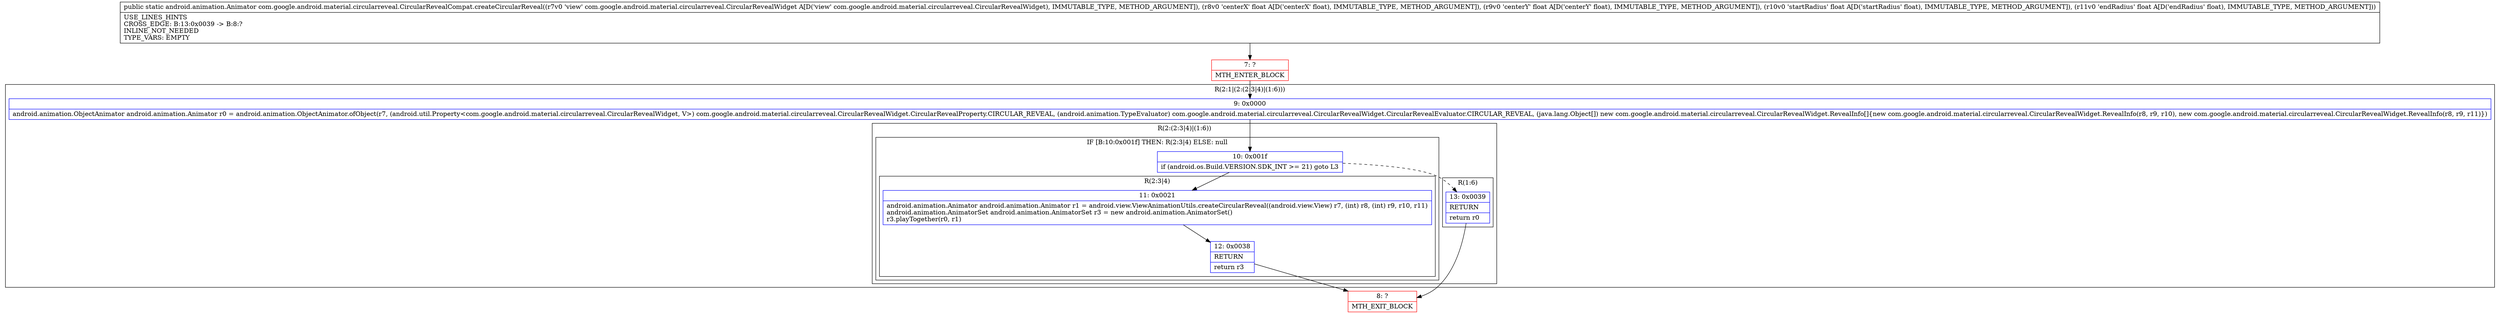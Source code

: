 digraph "CFG forcom.google.android.material.circularreveal.CircularRevealCompat.createCircularReveal(Lcom\/google\/android\/material\/circularreveal\/CircularRevealWidget;FFFF)Landroid\/animation\/Animator;" {
subgraph cluster_Region_679569757 {
label = "R(2:1|(2:(2:3|4)|(1:6)))";
node [shape=record,color=blue];
Node_9 [shape=record,label="{9\:\ 0x0000|android.animation.ObjectAnimator android.animation.Animator r0 = android.animation.ObjectAnimator.ofObject(r7, (android.util.Property\<com.google.android.material.circularreveal.CircularRevealWidget, V\>) com.google.android.material.circularreveal.CircularRevealWidget.CircularRevealProperty.CIRCULAR_REVEAL, (android.animation.TypeEvaluator) com.google.android.material.circularreveal.CircularRevealWidget.CircularRevealEvaluator.CIRCULAR_REVEAL, (java.lang.Object[]) new com.google.android.material.circularreveal.CircularRevealWidget.RevealInfo[]\{new com.google.android.material.circularreveal.CircularRevealWidget.RevealInfo(r8, r9, r10), new com.google.android.material.circularreveal.CircularRevealWidget.RevealInfo(r8, r9, r11)\})\l}"];
subgraph cluster_Region_934814068 {
label = "R(2:(2:3|4)|(1:6))";
node [shape=record,color=blue];
subgraph cluster_IfRegion_1180493560 {
label = "IF [B:10:0x001f] THEN: R(2:3|4) ELSE: null";
node [shape=record,color=blue];
Node_10 [shape=record,label="{10\:\ 0x001f|if (android.os.Build.VERSION.SDK_INT \>= 21) goto L3\l}"];
subgraph cluster_Region_435584928 {
label = "R(2:3|4)";
node [shape=record,color=blue];
Node_11 [shape=record,label="{11\:\ 0x0021|android.animation.Animator android.animation.Animator r1 = android.view.ViewAnimationUtils.createCircularReveal((android.view.View) r7, (int) r8, (int) r9, r10, r11)\landroid.animation.AnimatorSet android.animation.AnimatorSet r3 = new android.animation.AnimatorSet()\lr3.playTogether(r0, r1)\l}"];
Node_12 [shape=record,label="{12\:\ 0x0038|RETURN\l|return r3\l}"];
}
}
subgraph cluster_Region_2069412596 {
label = "R(1:6)";
node [shape=record,color=blue];
Node_13 [shape=record,label="{13\:\ 0x0039|RETURN\l|return r0\l}"];
}
}
}
Node_7 [shape=record,color=red,label="{7\:\ ?|MTH_ENTER_BLOCK\l}"];
Node_8 [shape=record,color=red,label="{8\:\ ?|MTH_EXIT_BLOCK\l}"];
MethodNode[shape=record,label="{public static android.animation.Animator com.google.android.material.circularreveal.CircularRevealCompat.createCircularReveal((r7v0 'view' com.google.android.material.circularreveal.CircularRevealWidget A[D('view' com.google.android.material.circularreveal.CircularRevealWidget), IMMUTABLE_TYPE, METHOD_ARGUMENT]), (r8v0 'centerX' float A[D('centerX' float), IMMUTABLE_TYPE, METHOD_ARGUMENT]), (r9v0 'centerY' float A[D('centerY' float), IMMUTABLE_TYPE, METHOD_ARGUMENT]), (r10v0 'startRadius' float A[D('startRadius' float), IMMUTABLE_TYPE, METHOD_ARGUMENT]), (r11v0 'endRadius' float A[D('endRadius' float), IMMUTABLE_TYPE, METHOD_ARGUMENT]))  | USE_LINES_HINTS\lCROSS_EDGE: B:13:0x0039 \-\> B:8:?\lINLINE_NOT_NEEDED\lTYPE_VARS: EMPTY\l}"];
MethodNode -> Node_7;Node_9 -> Node_10;
Node_10 -> Node_11;
Node_10 -> Node_13[style=dashed];
Node_11 -> Node_12;
Node_12 -> Node_8;
Node_13 -> Node_8;
Node_7 -> Node_9;
}

